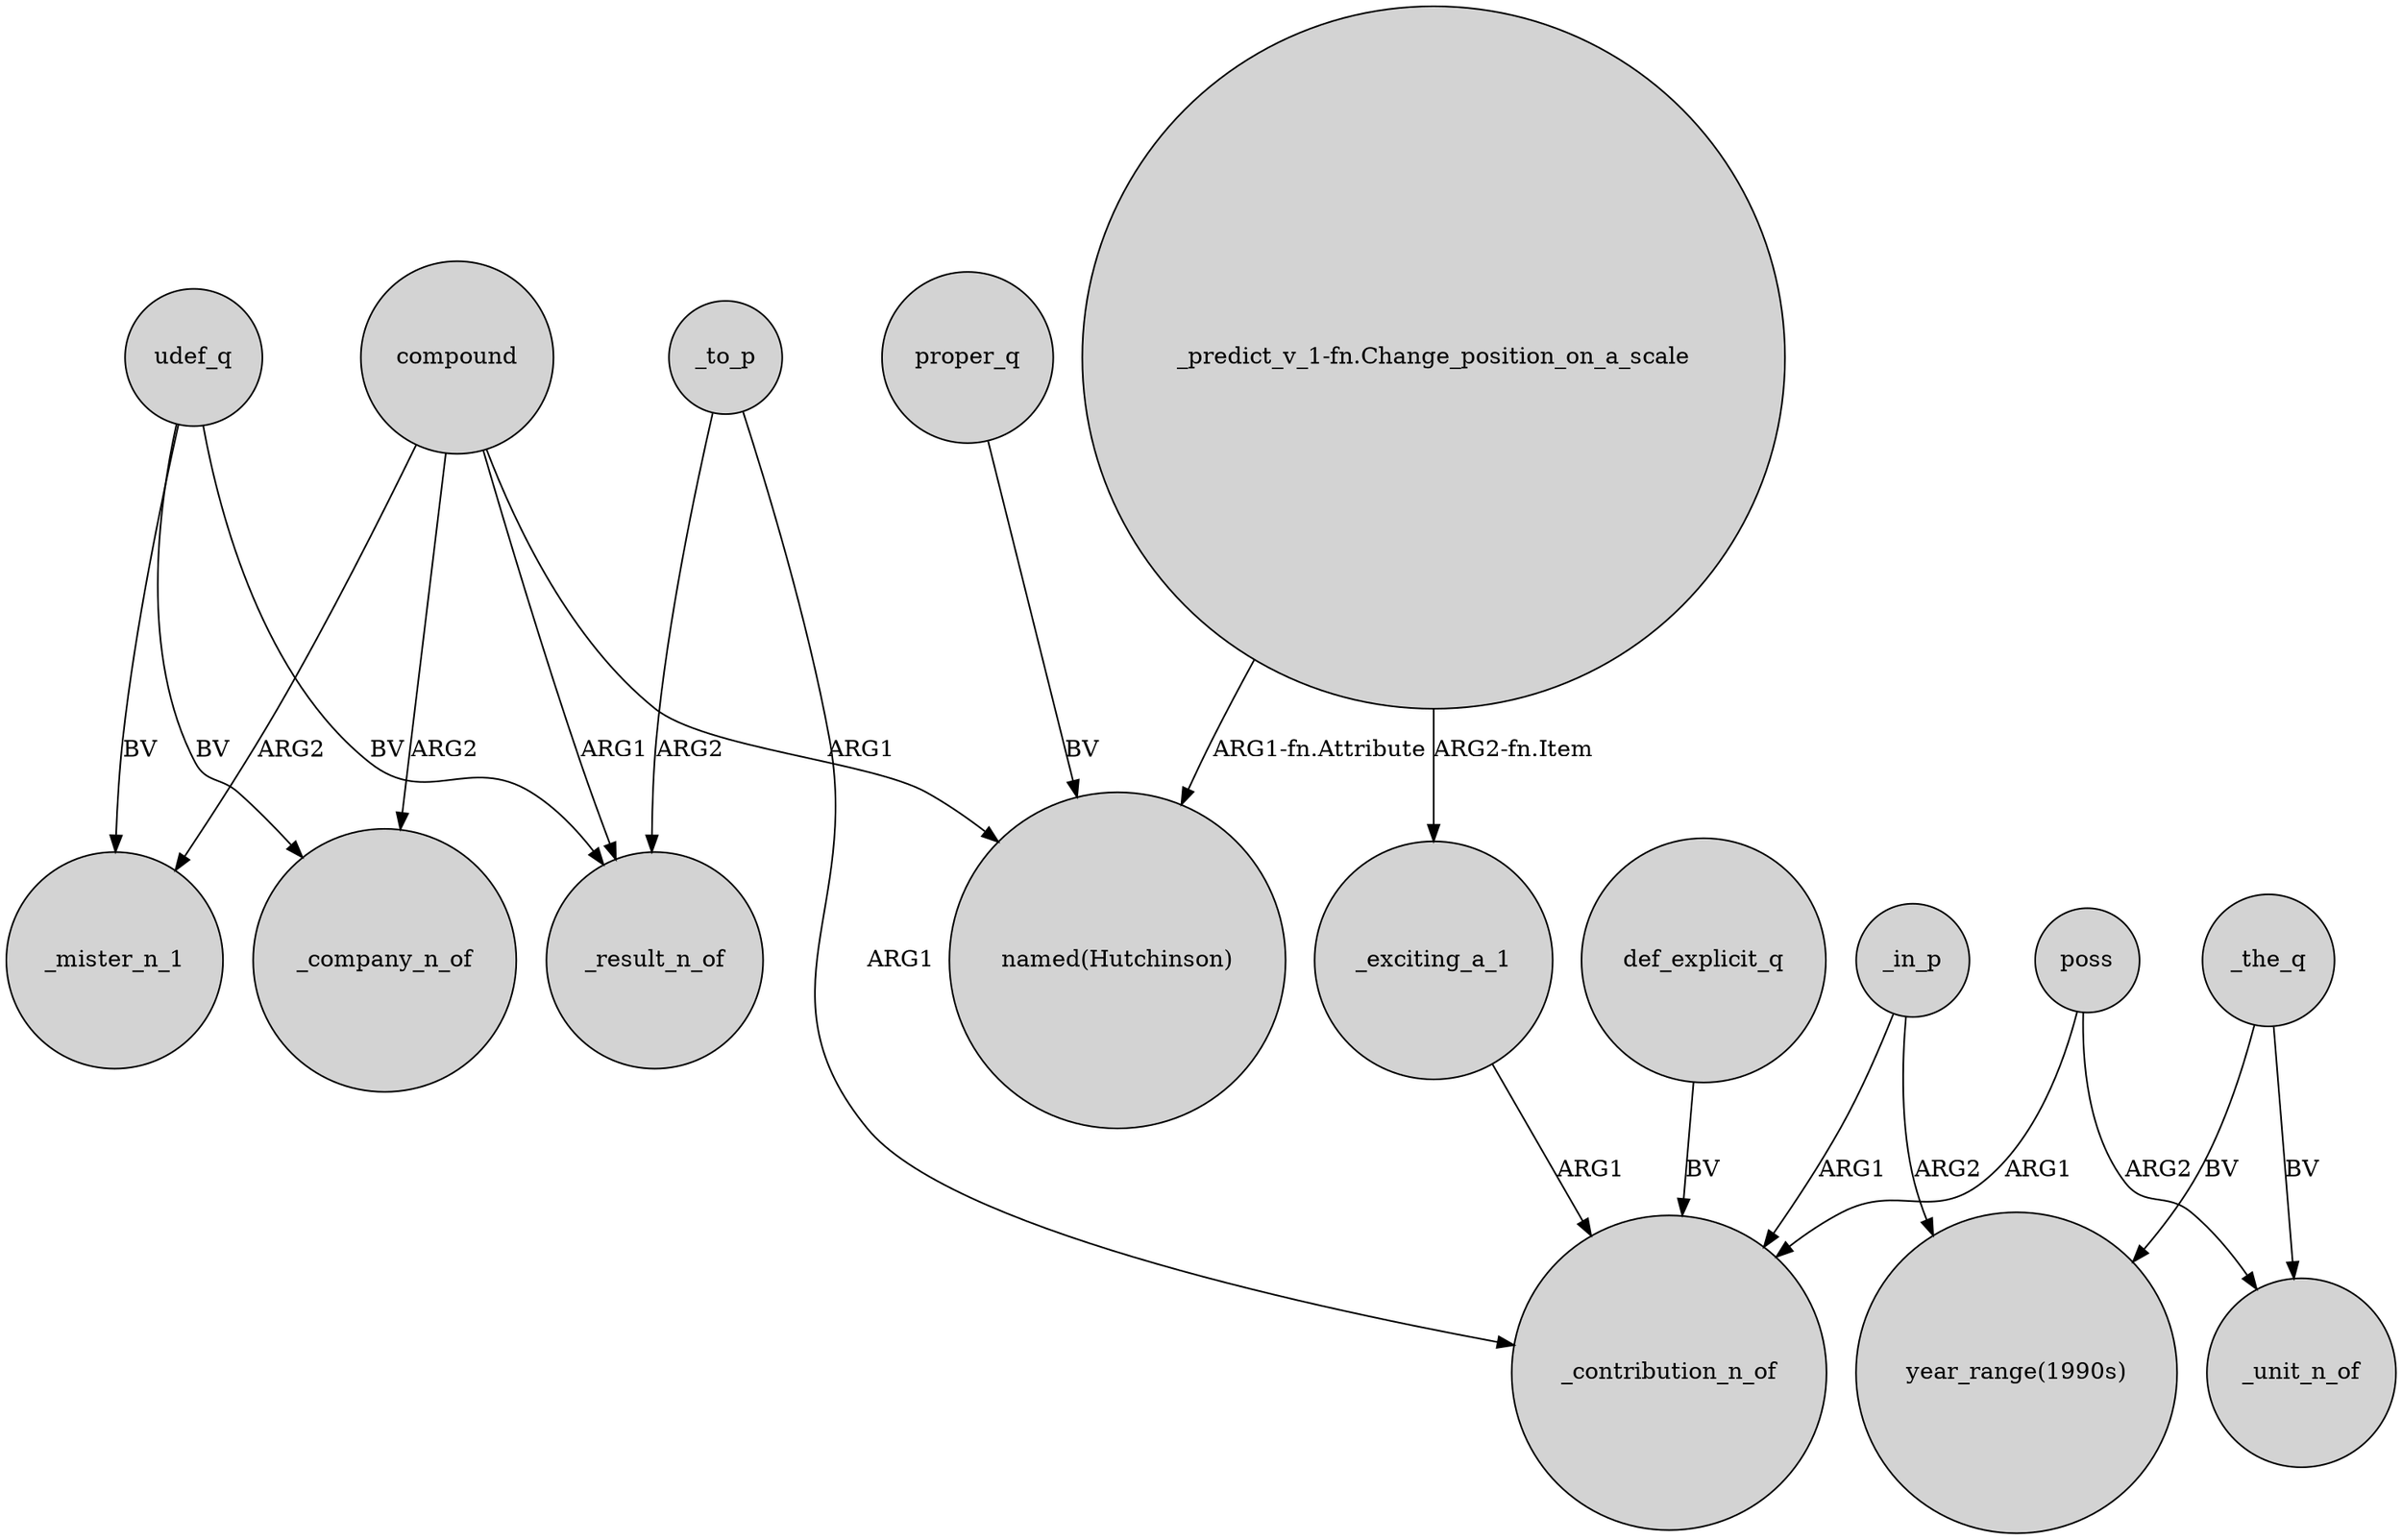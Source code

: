 digraph {
	node [shape=circle style=filled]
	compound -> _mister_n_1 [label=ARG2]
	"_predict_v_1-fn.Change_position_on_a_scale" -> _exciting_a_1 [label="ARG2-fn.Item"]
	_in_p -> "year_range(1990s)" [label=ARG2]
	def_explicit_q -> _contribution_n_of [label=BV]
	_in_p -> _contribution_n_of [label=ARG1]
	"_predict_v_1-fn.Change_position_on_a_scale" -> "named(Hutchinson)" [label="ARG1-fn.Attribute"]
	udef_q -> _mister_n_1 [label=BV]
	compound -> _company_n_of [label=ARG2]
	poss -> _unit_n_of [label=ARG2]
	compound -> "named(Hutchinson)" [label=ARG1]
	poss -> _contribution_n_of [label=ARG1]
	_to_p -> _contribution_n_of [label=ARG1]
	_the_q -> "year_range(1990s)" [label=BV]
	proper_q -> "named(Hutchinson)" [label=BV]
	udef_q -> _company_n_of [label=BV]
	_to_p -> _result_n_of [label=ARG2]
	_exciting_a_1 -> _contribution_n_of [label=ARG1]
	_the_q -> _unit_n_of [label=BV]
	compound -> _result_n_of [label=ARG1]
	udef_q -> _result_n_of [label=BV]
}
